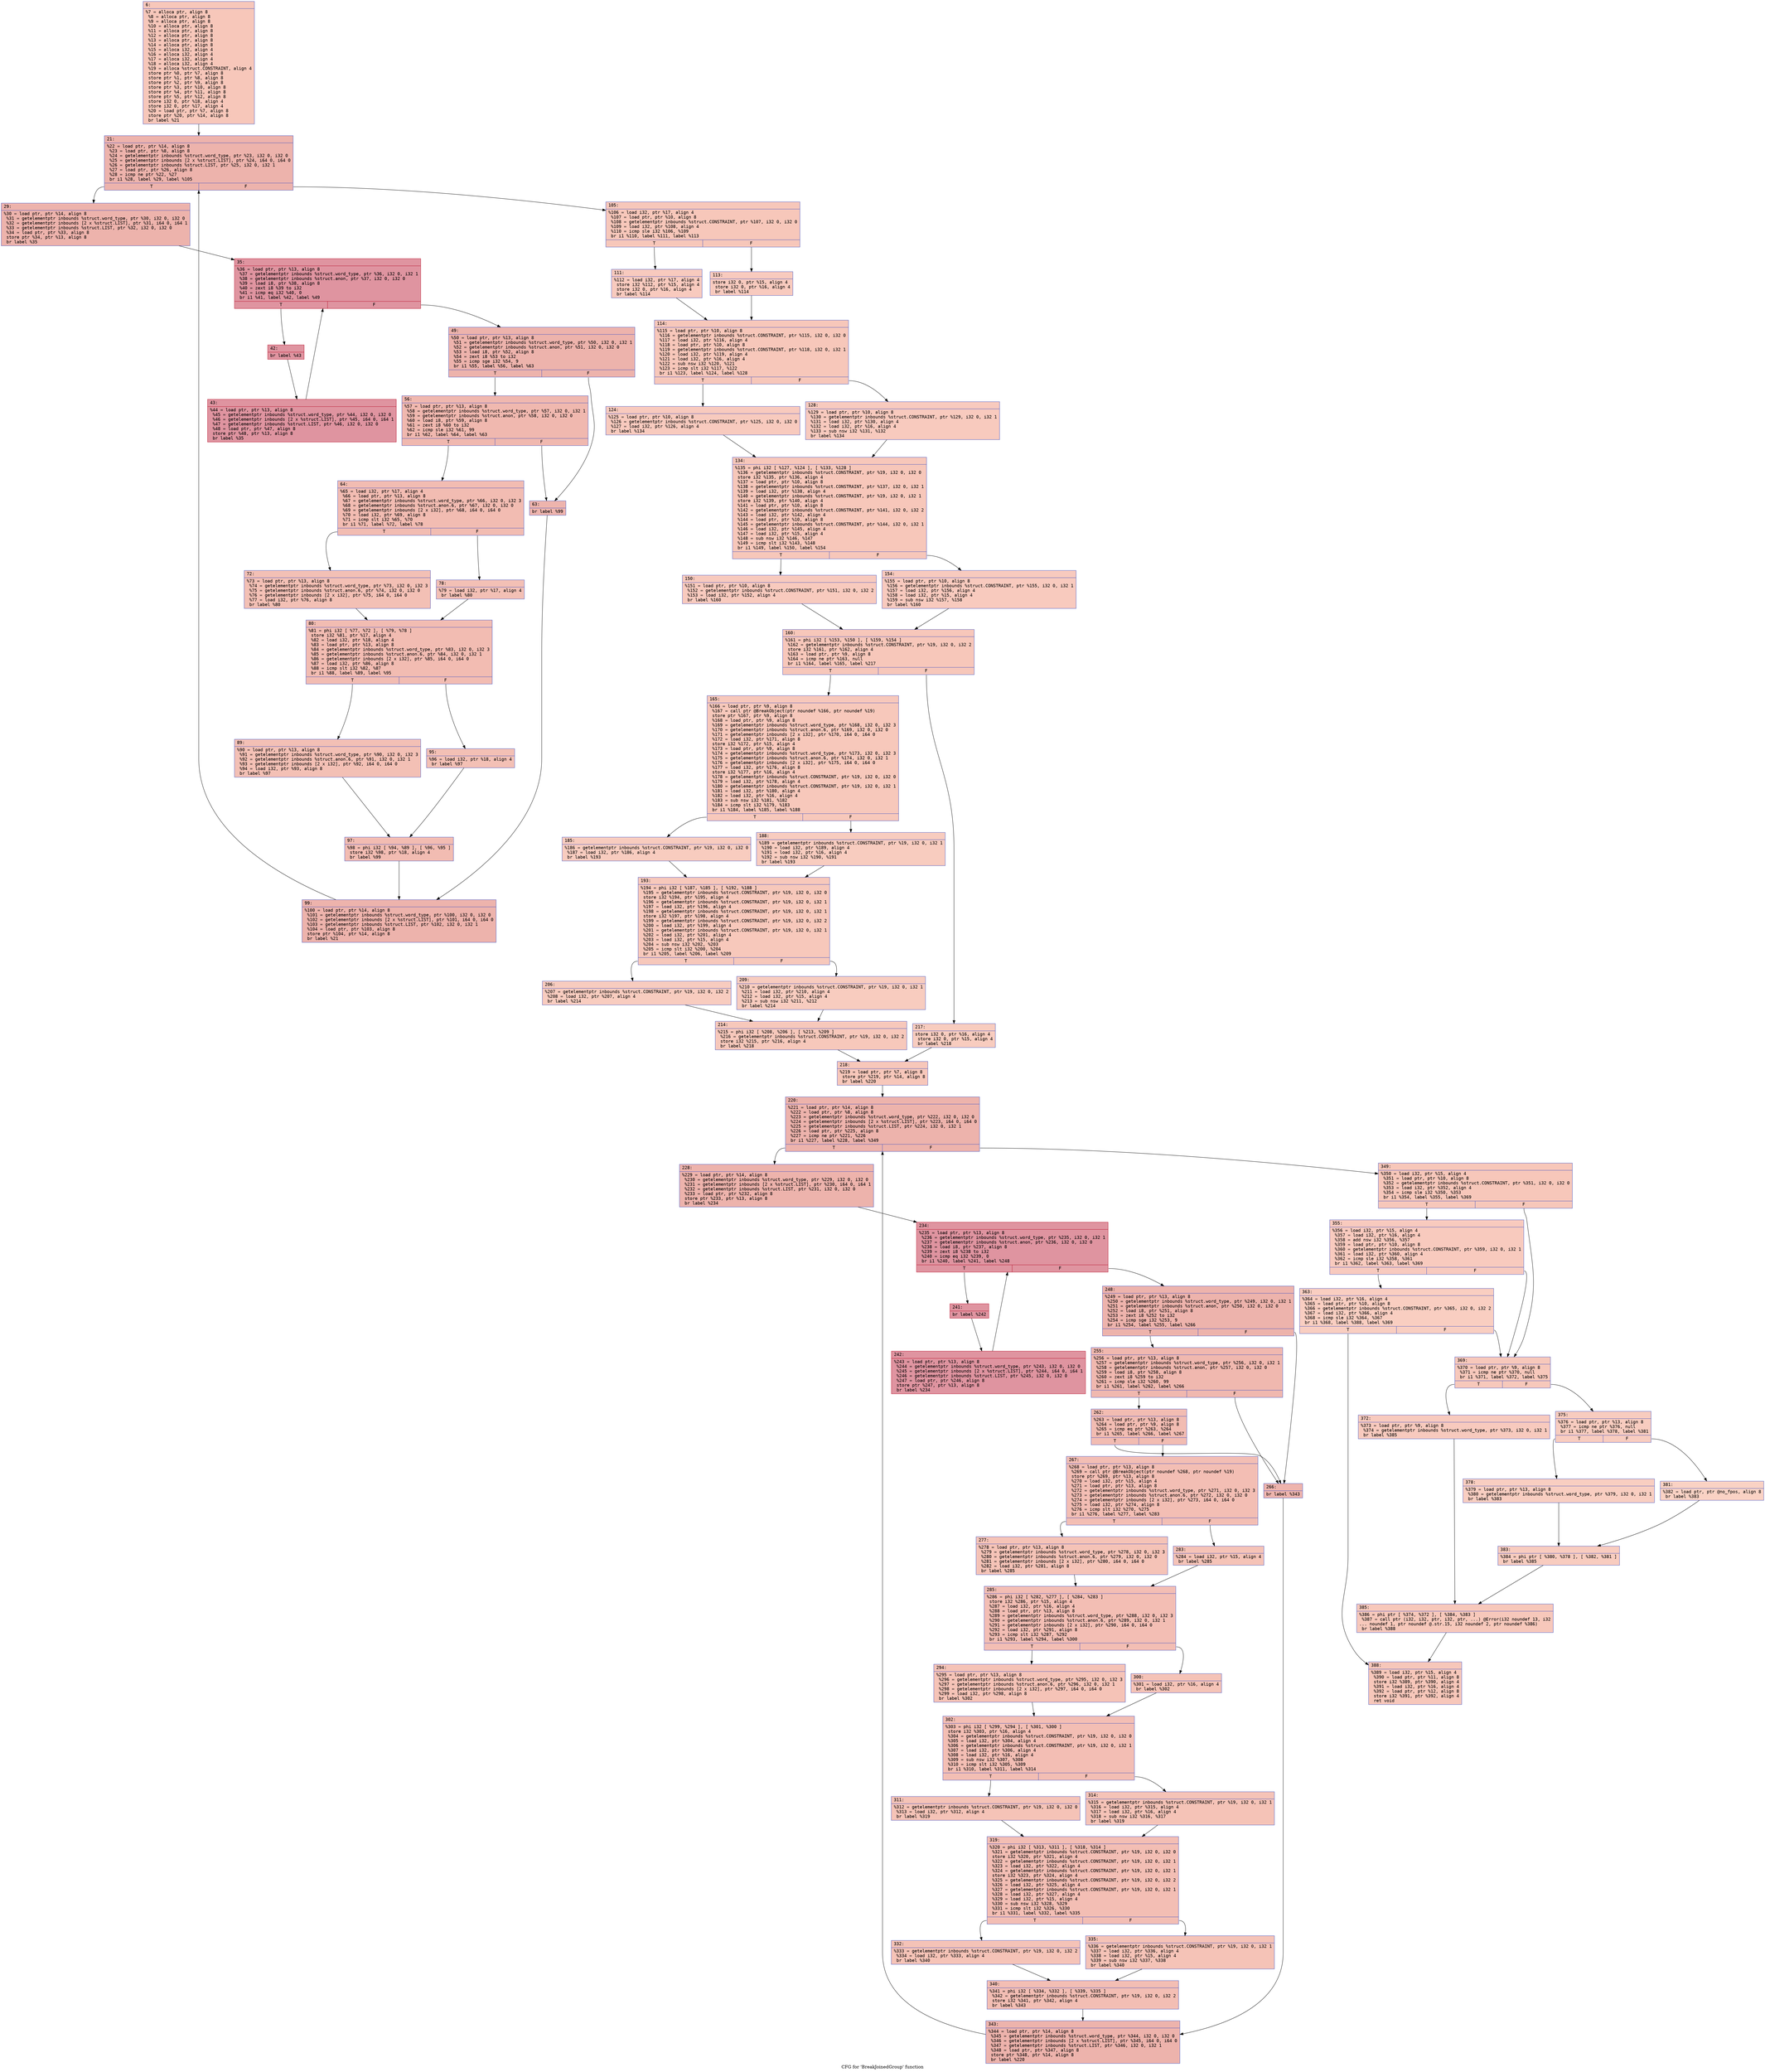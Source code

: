 digraph "CFG for 'BreakJoinedGroup' function" {
	label="CFG for 'BreakJoinedGroup' function";

	Node0x60000397a1c0 [shape=record,color="#3d50c3ff", style=filled, fillcolor="#ec7f6370" fontname="Courier",label="{6:\l|  %7 = alloca ptr, align 8\l  %8 = alloca ptr, align 8\l  %9 = alloca ptr, align 8\l  %10 = alloca ptr, align 8\l  %11 = alloca ptr, align 8\l  %12 = alloca ptr, align 8\l  %13 = alloca ptr, align 8\l  %14 = alloca ptr, align 8\l  %15 = alloca i32, align 4\l  %16 = alloca i32, align 4\l  %17 = alloca i32, align 4\l  %18 = alloca i32, align 4\l  %19 = alloca %struct.CONSTRAINT, align 4\l  store ptr %0, ptr %7, align 8\l  store ptr %1, ptr %8, align 8\l  store ptr %2, ptr %9, align 8\l  store ptr %3, ptr %10, align 8\l  store ptr %4, ptr %11, align 8\l  store ptr %5, ptr %12, align 8\l  store i32 0, ptr %18, align 4\l  store i32 0, ptr %17, align 4\l  %20 = load ptr, ptr %7, align 8\l  store ptr %20, ptr %14, align 8\l  br label %21\l}"];
	Node0x60000397a1c0 -> Node0x60000397a8a0[tooltip="6 -> 21\nProbability 100.00%" ];
	Node0x60000397a8a0 [shape=record,color="#3d50c3ff", style=filled, fillcolor="#d6524470" fontname="Courier",label="{21:\l|  %22 = load ptr, ptr %14, align 8\l  %23 = load ptr, ptr %8, align 8\l  %24 = getelementptr inbounds %struct.word_type, ptr %23, i32 0, i32 0\l  %25 = getelementptr inbounds [2 x %struct.LIST], ptr %24, i64 0, i64 0\l  %26 = getelementptr inbounds %struct.LIST, ptr %25, i32 0, i32 1\l  %27 = load ptr, ptr %26, align 8\l  %28 = icmp ne ptr %22, %27\l  br i1 %28, label %29, label %105\l|{<s0>T|<s1>F}}"];
	Node0x60000397a8a0:s0 -> Node0x60000397a8f0[tooltip="21 -> 29\nProbability 96.88%" ];
	Node0x60000397a8a0:s1 -> Node0x60000397ada0[tooltip="21 -> 105\nProbability 3.12%" ];
	Node0x60000397a8f0 [shape=record,color="#3d50c3ff", style=filled, fillcolor="#d6524470" fontname="Courier",label="{29:\l|  %30 = load ptr, ptr %14, align 8\l  %31 = getelementptr inbounds %struct.word_type, ptr %30, i32 0, i32 0\l  %32 = getelementptr inbounds [2 x %struct.LIST], ptr %31, i64 0, i64 1\l  %33 = getelementptr inbounds %struct.LIST, ptr %32, i32 0, i32 0\l  %34 = load ptr, ptr %33, align 8\l  store ptr %34, ptr %13, align 8\l  br label %35\l}"];
	Node0x60000397a8f0 -> Node0x60000397a940[tooltip="29 -> 35\nProbability 100.00%" ];
	Node0x60000397a940 [shape=record,color="#b70d28ff", style=filled, fillcolor="#b70d2870" fontname="Courier",label="{35:\l|  %36 = load ptr, ptr %13, align 8\l  %37 = getelementptr inbounds %struct.word_type, ptr %36, i32 0, i32 1\l  %38 = getelementptr inbounds %struct.anon, ptr %37, i32 0, i32 0\l  %39 = load i8, ptr %38, align 8\l  %40 = zext i8 %39 to i32\l  %41 = icmp eq i32 %40, 0\l  br i1 %41, label %42, label %49\l|{<s0>T|<s1>F}}"];
	Node0x60000397a940:s0 -> Node0x60000397a990[tooltip="35 -> 42\nProbability 96.88%" ];
	Node0x60000397a940:s1 -> Node0x60000397aa30[tooltip="35 -> 49\nProbability 3.12%" ];
	Node0x60000397a990 [shape=record,color="#b70d28ff", style=filled, fillcolor="#b70d2870" fontname="Courier",label="{42:\l|  br label %43\l}"];
	Node0x60000397a990 -> Node0x60000397a9e0[tooltip="42 -> 43\nProbability 100.00%" ];
	Node0x60000397a9e0 [shape=record,color="#b70d28ff", style=filled, fillcolor="#b70d2870" fontname="Courier",label="{43:\l|  %44 = load ptr, ptr %13, align 8\l  %45 = getelementptr inbounds %struct.word_type, ptr %44, i32 0, i32 0\l  %46 = getelementptr inbounds [2 x %struct.LIST], ptr %45, i64 0, i64 1\l  %47 = getelementptr inbounds %struct.LIST, ptr %46, i32 0, i32 0\l  %48 = load ptr, ptr %47, align 8\l  store ptr %48, ptr %13, align 8\l  br label %35\l}"];
	Node0x60000397a9e0 -> Node0x60000397a940[tooltip="43 -> 35\nProbability 100.00%" ];
	Node0x60000397aa30 [shape=record,color="#3d50c3ff", style=filled, fillcolor="#d6524470" fontname="Courier",label="{49:\l|  %50 = load ptr, ptr %13, align 8\l  %51 = getelementptr inbounds %struct.word_type, ptr %50, i32 0, i32 1\l  %52 = getelementptr inbounds %struct.anon, ptr %51, i32 0, i32 0\l  %53 = load i8, ptr %52, align 8\l  %54 = zext i8 %53 to i32\l  %55 = icmp sge i32 %54, 9\l  br i1 %55, label %56, label %63\l|{<s0>T|<s1>F}}"];
	Node0x60000397aa30:s0 -> Node0x60000397aa80[tooltip="49 -> 56\nProbability 50.00%" ];
	Node0x60000397aa30:s1 -> Node0x60000397aad0[tooltip="49 -> 63\nProbability 50.00%" ];
	Node0x60000397aa80 [shape=record,color="#3d50c3ff", style=filled, fillcolor="#dc5d4a70" fontname="Courier",label="{56:\l|  %57 = load ptr, ptr %13, align 8\l  %58 = getelementptr inbounds %struct.word_type, ptr %57, i32 0, i32 1\l  %59 = getelementptr inbounds %struct.anon, ptr %58, i32 0, i32 0\l  %60 = load i8, ptr %59, align 8\l  %61 = zext i8 %60 to i32\l  %62 = icmp sle i32 %61, 99\l  br i1 %62, label %64, label %63\l|{<s0>T|<s1>F}}"];
	Node0x60000397aa80:s0 -> Node0x60000397ab20[tooltip="56 -> 64\nProbability 50.00%" ];
	Node0x60000397aa80:s1 -> Node0x60000397aad0[tooltip="56 -> 63\nProbability 50.00%" ];
	Node0x60000397aad0 [shape=record,color="#3d50c3ff", style=filled, fillcolor="#d8564670" fontname="Courier",label="{63:\l|  br label %99\l}"];
	Node0x60000397aad0 -> Node0x60000397ad50[tooltip="63 -> 99\nProbability 100.00%" ];
	Node0x60000397ab20 [shape=record,color="#3d50c3ff", style=filled, fillcolor="#e1675170" fontname="Courier",label="{64:\l|  %65 = load i32, ptr %17, align 4\l  %66 = load ptr, ptr %13, align 8\l  %67 = getelementptr inbounds %struct.word_type, ptr %66, i32 0, i32 3\l  %68 = getelementptr inbounds %struct.anon.6, ptr %67, i32 0, i32 0\l  %69 = getelementptr inbounds [2 x i32], ptr %68, i64 0, i64 0\l  %70 = load i32, ptr %69, align 8\l  %71 = icmp slt i32 %65, %70\l  br i1 %71, label %72, label %78\l|{<s0>T|<s1>F}}"];
	Node0x60000397ab20:s0 -> Node0x60000397ab70[tooltip="64 -> 72\nProbability 50.00%" ];
	Node0x60000397ab20:s1 -> Node0x60000397abc0[tooltip="64 -> 78\nProbability 50.00%" ];
	Node0x60000397ab70 [shape=record,color="#3d50c3ff", style=filled, fillcolor="#e5705870" fontname="Courier",label="{72:\l|  %73 = load ptr, ptr %13, align 8\l  %74 = getelementptr inbounds %struct.word_type, ptr %73, i32 0, i32 3\l  %75 = getelementptr inbounds %struct.anon.6, ptr %74, i32 0, i32 0\l  %76 = getelementptr inbounds [2 x i32], ptr %75, i64 0, i64 0\l  %77 = load i32, ptr %76, align 8\l  br label %80\l}"];
	Node0x60000397ab70 -> Node0x60000397ac10[tooltip="72 -> 80\nProbability 100.00%" ];
	Node0x60000397abc0 [shape=record,color="#3d50c3ff", style=filled, fillcolor="#e5705870" fontname="Courier",label="{78:\l|  %79 = load i32, ptr %17, align 4\l  br label %80\l}"];
	Node0x60000397abc0 -> Node0x60000397ac10[tooltip="78 -> 80\nProbability 100.00%" ];
	Node0x60000397ac10 [shape=record,color="#3d50c3ff", style=filled, fillcolor="#e1675170" fontname="Courier",label="{80:\l|  %81 = phi i32 [ %77, %72 ], [ %79, %78 ]\l  store i32 %81, ptr %17, align 4\l  %82 = load i32, ptr %18, align 4\l  %83 = load ptr, ptr %13, align 8\l  %84 = getelementptr inbounds %struct.word_type, ptr %83, i32 0, i32 3\l  %85 = getelementptr inbounds %struct.anon.6, ptr %84, i32 0, i32 1\l  %86 = getelementptr inbounds [2 x i32], ptr %85, i64 0, i64 0\l  %87 = load i32, ptr %86, align 8\l  %88 = icmp slt i32 %82, %87\l  br i1 %88, label %89, label %95\l|{<s0>T|<s1>F}}"];
	Node0x60000397ac10:s0 -> Node0x60000397ac60[tooltip="80 -> 89\nProbability 50.00%" ];
	Node0x60000397ac10:s1 -> Node0x60000397acb0[tooltip="80 -> 95\nProbability 50.00%" ];
	Node0x60000397ac60 [shape=record,color="#3d50c3ff", style=filled, fillcolor="#e5705870" fontname="Courier",label="{89:\l|  %90 = load ptr, ptr %13, align 8\l  %91 = getelementptr inbounds %struct.word_type, ptr %90, i32 0, i32 3\l  %92 = getelementptr inbounds %struct.anon.6, ptr %91, i32 0, i32 1\l  %93 = getelementptr inbounds [2 x i32], ptr %92, i64 0, i64 0\l  %94 = load i32, ptr %93, align 8\l  br label %97\l}"];
	Node0x60000397ac60 -> Node0x60000397ad00[tooltip="89 -> 97\nProbability 100.00%" ];
	Node0x60000397acb0 [shape=record,color="#3d50c3ff", style=filled, fillcolor="#e5705870" fontname="Courier",label="{95:\l|  %96 = load i32, ptr %18, align 4\l  br label %97\l}"];
	Node0x60000397acb0 -> Node0x60000397ad00[tooltip="95 -> 97\nProbability 100.00%" ];
	Node0x60000397ad00 [shape=record,color="#3d50c3ff", style=filled, fillcolor="#e1675170" fontname="Courier",label="{97:\l|  %98 = phi i32 [ %94, %89 ], [ %96, %95 ]\l  store i32 %98, ptr %18, align 4\l  br label %99\l}"];
	Node0x60000397ad00 -> Node0x60000397ad50[tooltip="97 -> 99\nProbability 100.00%" ];
	Node0x60000397ad50 [shape=record,color="#3d50c3ff", style=filled, fillcolor="#d6524470" fontname="Courier",label="{99:\l|  %100 = load ptr, ptr %14, align 8\l  %101 = getelementptr inbounds %struct.word_type, ptr %100, i32 0, i32 0\l  %102 = getelementptr inbounds [2 x %struct.LIST], ptr %101, i64 0, i64 0\l  %103 = getelementptr inbounds %struct.LIST, ptr %102, i32 0, i32 1\l  %104 = load ptr, ptr %103, align 8\l  store ptr %104, ptr %14, align 8\l  br label %21\l}"];
	Node0x60000397ad50 -> Node0x60000397a8a0[tooltip="99 -> 21\nProbability 100.00%" ];
	Node0x60000397ada0 [shape=record,color="#3d50c3ff", style=filled, fillcolor="#ec7f6370" fontname="Courier",label="{105:\l|  %106 = load i32, ptr %17, align 4\l  %107 = load ptr, ptr %10, align 8\l  %108 = getelementptr inbounds %struct.CONSTRAINT, ptr %107, i32 0, i32 0\l  %109 = load i32, ptr %108, align 4\l  %110 = icmp sle i32 %106, %109\l  br i1 %110, label %111, label %113\l|{<s0>T|<s1>F}}"];
	Node0x60000397ada0:s0 -> Node0x60000397adf0[tooltip="105 -> 111\nProbability 50.00%" ];
	Node0x60000397ada0:s1 -> Node0x60000397ae40[tooltip="105 -> 113\nProbability 50.00%" ];
	Node0x60000397adf0 [shape=record,color="#3d50c3ff", style=filled, fillcolor="#ef886b70" fontname="Courier",label="{111:\l|  %112 = load i32, ptr %17, align 4\l  store i32 %112, ptr %15, align 4\l  store i32 0, ptr %16, align 4\l  br label %114\l}"];
	Node0x60000397adf0 -> Node0x60000397ae90[tooltip="111 -> 114\nProbability 100.00%" ];
	Node0x60000397ae40 [shape=record,color="#3d50c3ff", style=filled, fillcolor="#ef886b70" fontname="Courier",label="{113:\l|  store i32 0, ptr %15, align 4\l  store i32 0, ptr %16, align 4\l  br label %114\l}"];
	Node0x60000397ae40 -> Node0x60000397ae90[tooltip="113 -> 114\nProbability 100.00%" ];
	Node0x60000397ae90 [shape=record,color="#3d50c3ff", style=filled, fillcolor="#ec7f6370" fontname="Courier",label="{114:\l|  %115 = load ptr, ptr %10, align 8\l  %116 = getelementptr inbounds %struct.CONSTRAINT, ptr %115, i32 0, i32 0\l  %117 = load i32, ptr %116, align 4\l  %118 = load ptr, ptr %10, align 8\l  %119 = getelementptr inbounds %struct.CONSTRAINT, ptr %118, i32 0, i32 1\l  %120 = load i32, ptr %119, align 4\l  %121 = load i32, ptr %16, align 4\l  %122 = sub nsw i32 %120, %121\l  %123 = icmp slt i32 %117, %122\l  br i1 %123, label %124, label %128\l|{<s0>T|<s1>F}}"];
	Node0x60000397ae90:s0 -> Node0x60000397aee0[tooltip="114 -> 124\nProbability 50.00%" ];
	Node0x60000397ae90:s1 -> Node0x60000397af30[tooltip="114 -> 128\nProbability 50.00%" ];
	Node0x60000397aee0 [shape=record,color="#3d50c3ff", style=filled, fillcolor="#ef886b70" fontname="Courier",label="{124:\l|  %125 = load ptr, ptr %10, align 8\l  %126 = getelementptr inbounds %struct.CONSTRAINT, ptr %125, i32 0, i32 0\l  %127 = load i32, ptr %126, align 4\l  br label %134\l}"];
	Node0x60000397aee0 -> Node0x60000397af80[tooltip="124 -> 134\nProbability 100.00%" ];
	Node0x60000397af30 [shape=record,color="#3d50c3ff", style=filled, fillcolor="#ef886b70" fontname="Courier",label="{128:\l|  %129 = load ptr, ptr %10, align 8\l  %130 = getelementptr inbounds %struct.CONSTRAINT, ptr %129, i32 0, i32 1\l  %131 = load i32, ptr %130, align 4\l  %132 = load i32, ptr %16, align 4\l  %133 = sub nsw i32 %131, %132\l  br label %134\l}"];
	Node0x60000397af30 -> Node0x60000397af80[tooltip="128 -> 134\nProbability 100.00%" ];
	Node0x60000397af80 [shape=record,color="#3d50c3ff", style=filled, fillcolor="#ec7f6370" fontname="Courier",label="{134:\l|  %135 = phi i32 [ %127, %124 ], [ %133, %128 ]\l  %136 = getelementptr inbounds %struct.CONSTRAINT, ptr %19, i32 0, i32 0\l  store i32 %135, ptr %136, align 4\l  %137 = load ptr, ptr %10, align 8\l  %138 = getelementptr inbounds %struct.CONSTRAINT, ptr %137, i32 0, i32 1\l  %139 = load i32, ptr %138, align 4\l  %140 = getelementptr inbounds %struct.CONSTRAINT, ptr %19, i32 0, i32 1\l  store i32 %139, ptr %140, align 4\l  %141 = load ptr, ptr %10, align 8\l  %142 = getelementptr inbounds %struct.CONSTRAINT, ptr %141, i32 0, i32 2\l  %143 = load i32, ptr %142, align 4\l  %144 = load ptr, ptr %10, align 8\l  %145 = getelementptr inbounds %struct.CONSTRAINT, ptr %144, i32 0, i32 1\l  %146 = load i32, ptr %145, align 4\l  %147 = load i32, ptr %15, align 4\l  %148 = sub nsw i32 %146, %147\l  %149 = icmp slt i32 %143, %148\l  br i1 %149, label %150, label %154\l|{<s0>T|<s1>F}}"];
	Node0x60000397af80:s0 -> Node0x60000397afd0[tooltip="134 -> 150\nProbability 50.00%" ];
	Node0x60000397af80:s1 -> Node0x60000397b020[tooltip="134 -> 154\nProbability 50.00%" ];
	Node0x60000397afd0 [shape=record,color="#3d50c3ff", style=filled, fillcolor="#ef886b70" fontname="Courier",label="{150:\l|  %151 = load ptr, ptr %10, align 8\l  %152 = getelementptr inbounds %struct.CONSTRAINT, ptr %151, i32 0, i32 2\l  %153 = load i32, ptr %152, align 4\l  br label %160\l}"];
	Node0x60000397afd0 -> Node0x60000397b070[tooltip="150 -> 160\nProbability 100.00%" ];
	Node0x60000397b020 [shape=record,color="#3d50c3ff", style=filled, fillcolor="#ef886b70" fontname="Courier",label="{154:\l|  %155 = load ptr, ptr %10, align 8\l  %156 = getelementptr inbounds %struct.CONSTRAINT, ptr %155, i32 0, i32 1\l  %157 = load i32, ptr %156, align 4\l  %158 = load i32, ptr %15, align 4\l  %159 = sub nsw i32 %157, %158\l  br label %160\l}"];
	Node0x60000397b020 -> Node0x60000397b070[tooltip="154 -> 160\nProbability 100.00%" ];
	Node0x60000397b070 [shape=record,color="#3d50c3ff", style=filled, fillcolor="#ec7f6370" fontname="Courier",label="{160:\l|  %161 = phi i32 [ %153, %150 ], [ %159, %154 ]\l  %162 = getelementptr inbounds %struct.CONSTRAINT, ptr %19, i32 0, i32 2\l  store i32 %161, ptr %162, align 4\l  %163 = load ptr, ptr %9, align 8\l  %164 = icmp ne ptr %163, null\l  br i1 %164, label %165, label %217\l|{<s0>T|<s1>F}}"];
	Node0x60000397b070:s0 -> Node0x60000397b0c0[tooltip="160 -> 165\nProbability 62.50%" ];
	Node0x60000397b070:s1 -> Node0x60000397b2f0[tooltip="160 -> 217\nProbability 37.50%" ];
	Node0x60000397b0c0 [shape=record,color="#3d50c3ff", style=filled, fillcolor="#ed836670" fontname="Courier",label="{165:\l|  %166 = load ptr, ptr %9, align 8\l  %167 = call ptr @BreakObject(ptr noundef %166, ptr noundef %19)\l  store ptr %167, ptr %9, align 8\l  %168 = load ptr, ptr %9, align 8\l  %169 = getelementptr inbounds %struct.word_type, ptr %168, i32 0, i32 3\l  %170 = getelementptr inbounds %struct.anon.6, ptr %169, i32 0, i32 0\l  %171 = getelementptr inbounds [2 x i32], ptr %170, i64 0, i64 0\l  %172 = load i32, ptr %171, align 8\l  store i32 %172, ptr %15, align 4\l  %173 = load ptr, ptr %9, align 8\l  %174 = getelementptr inbounds %struct.word_type, ptr %173, i32 0, i32 3\l  %175 = getelementptr inbounds %struct.anon.6, ptr %174, i32 0, i32 1\l  %176 = getelementptr inbounds [2 x i32], ptr %175, i64 0, i64 0\l  %177 = load i32, ptr %176, align 8\l  store i32 %177, ptr %16, align 4\l  %178 = getelementptr inbounds %struct.CONSTRAINT, ptr %19, i32 0, i32 0\l  %179 = load i32, ptr %178, align 4\l  %180 = getelementptr inbounds %struct.CONSTRAINT, ptr %19, i32 0, i32 1\l  %181 = load i32, ptr %180, align 4\l  %182 = load i32, ptr %16, align 4\l  %183 = sub nsw i32 %181, %182\l  %184 = icmp slt i32 %179, %183\l  br i1 %184, label %185, label %188\l|{<s0>T|<s1>F}}"];
	Node0x60000397b0c0:s0 -> Node0x60000397b110[tooltip="165 -> 185\nProbability 50.00%" ];
	Node0x60000397b0c0:s1 -> Node0x60000397b160[tooltip="165 -> 188\nProbability 50.00%" ];
	Node0x60000397b110 [shape=record,color="#3d50c3ff", style=filled, fillcolor="#f08b6e70" fontname="Courier",label="{185:\l|  %186 = getelementptr inbounds %struct.CONSTRAINT, ptr %19, i32 0, i32 0\l  %187 = load i32, ptr %186, align 4\l  br label %193\l}"];
	Node0x60000397b110 -> Node0x60000397b1b0[tooltip="185 -> 193\nProbability 100.00%" ];
	Node0x60000397b160 [shape=record,color="#3d50c3ff", style=filled, fillcolor="#f08b6e70" fontname="Courier",label="{188:\l|  %189 = getelementptr inbounds %struct.CONSTRAINT, ptr %19, i32 0, i32 1\l  %190 = load i32, ptr %189, align 4\l  %191 = load i32, ptr %16, align 4\l  %192 = sub nsw i32 %190, %191\l  br label %193\l}"];
	Node0x60000397b160 -> Node0x60000397b1b0[tooltip="188 -> 193\nProbability 100.00%" ];
	Node0x60000397b1b0 [shape=record,color="#3d50c3ff", style=filled, fillcolor="#ed836670" fontname="Courier",label="{193:\l|  %194 = phi i32 [ %187, %185 ], [ %192, %188 ]\l  %195 = getelementptr inbounds %struct.CONSTRAINT, ptr %19, i32 0, i32 0\l  store i32 %194, ptr %195, align 4\l  %196 = getelementptr inbounds %struct.CONSTRAINT, ptr %19, i32 0, i32 1\l  %197 = load i32, ptr %196, align 4\l  %198 = getelementptr inbounds %struct.CONSTRAINT, ptr %19, i32 0, i32 1\l  store i32 %197, ptr %198, align 4\l  %199 = getelementptr inbounds %struct.CONSTRAINT, ptr %19, i32 0, i32 2\l  %200 = load i32, ptr %199, align 4\l  %201 = getelementptr inbounds %struct.CONSTRAINT, ptr %19, i32 0, i32 1\l  %202 = load i32, ptr %201, align 4\l  %203 = load i32, ptr %15, align 4\l  %204 = sub nsw i32 %202, %203\l  %205 = icmp slt i32 %200, %204\l  br i1 %205, label %206, label %209\l|{<s0>T|<s1>F}}"];
	Node0x60000397b1b0:s0 -> Node0x60000397b200[tooltip="193 -> 206\nProbability 50.00%" ];
	Node0x60000397b1b0:s1 -> Node0x60000397b250[tooltip="193 -> 209\nProbability 50.00%" ];
	Node0x60000397b200 [shape=record,color="#3d50c3ff", style=filled, fillcolor="#f08b6e70" fontname="Courier",label="{206:\l|  %207 = getelementptr inbounds %struct.CONSTRAINT, ptr %19, i32 0, i32 2\l  %208 = load i32, ptr %207, align 4\l  br label %214\l}"];
	Node0x60000397b200 -> Node0x60000397b2a0[tooltip="206 -> 214\nProbability 100.00%" ];
	Node0x60000397b250 [shape=record,color="#3d50c3ff", style=filled, fillcolor="#f08b6e70" fontname="Courier",label="{209:\l|  %210 = getelementptr inbounds %struct.CONSTRAINT, ptr %19, i32 0, i32 1\l  %211 = load i32, ptr %210, align 4\l  %212 = load i32, ptr %15, align 4\l  %213 = sub nsw i32 %211, %212\l  br label %214\l}"];
	Node0x60000397b250 -> Node0x60000397b2a0[tooltip="209 -> 214\nProbability 100.00%" ];
	Node0x60000397b2a0 [shape=record,color="#3d50c3ff", style=filled, fillcolor="#ed836670" fontname="Courier",label="{214:\l|  %215 = phi i32 [ %208, %206 ], [ %213, %209 ]\l  %216 = getelementptr inbounds %struct.CONSTRAINT, ptr %19, i32 0, i32 2\l  store i32 %215, ptr %216, align 4\l  br label %218\l}"];
	Node0x60000397b2a0 -> Node0x60000397b340[tooltip="214 -> 218\nProbability 100.00%" ];
	Node0x60000397b2f0 [shape=record,color="#3d50c3ff", style=filled, fillcolor="#f08b6e70" fontname="Courier",label="{217:\l|  store i32 0, ptr %16, align 4\l  store i32 0, ptr %15, align 4\l  br label %218\l}"];
	Node0x60000397b2f0 -> Node0x60000397b340[tooltip="217 -> 218\nProbability 100.00%" ];
	Node0x60000397b340 [shape=record,color="#3d50c3ff", style=filled, fillcolor="#ec7f6370" fontname="Courier",label="{218:\l|  %219 = load ptr, ptr %7, align 8\l  store ptr %219, ptr %14, align 8\l  br label %220\l}"];
	Node0x60000397b340 -> Node0x60000397b390[tooltip="218 -> 220\nProbability 100.00%" ];
	Node0x60000397b390 [shape=record,color="#3d50c3ff", style=filled, fillcolor="#d6524470" fontname="Courier",label="{220:\l|  %221 = load ptr, ptr %14, align 8\l  %222 = load ptr, ptr %8, align 8\l  %223 = getelementptr inbounds %struct.word_type, ptr %222, i32 0, i32 0\l  %224 = getelementptr inbounds [2 x %struct.LIST], ptr %223, i64 0, i64 0\l  %225 = getelementptr inbounds %struct.LIST, ptr %224, i32 0, i32 1\l  %226 = load ptr, ptr %225, align 8\l  %227 = icmp ne ptr %221, %226\l  br i1 %227, label %228, label %349\l|{<s0>T|<s1>F}}"];
	Node0x60000397b390:s0 -> Node0x60000397b3e0[tooltip="220 -> 228\nProbability 96.88%" ];
	Node0x60000397b390:s1 -> Node0x60000397bac0[tooltip="220 -> 349\nProbability 3.12%" ];
	Node0x60000397b3e0 [shape=record,color="#3d50c3ff", style=filled, fillcolor="#d6524470" fontname="Courier",label="{228:\l|  %229 = load ptr, ptr %14, align 8\l  %230 = getelementptr inbounds %struct.word_type, ptr %229, i32 0, i32 0\l  %231 = getelementptr inbounds [2 x %struct.LIST], ptr %230, i64 0, i64 1\l  %232 = getelementptr inbounds %struct.LIST, ptr %231, i32 0, i32 0\l  %233 = load ptr, ptr %232, align 8\l  store ptr %233, ptr %13, align 8\l  br label %234\l}"];
	Node0x60000397b3e0 -> Node0x60000397b430[tooltip="228 -> 234\nProbability 100.00%" ];
	Node0x60000397b430 [shape=record,color="#b70d28ff", style=filled, fillcolor="#b70d2870" fontname="Courier",label="{234:\l|  %235 = load ptr, ptr %13, align 8\l  %236 = getelementptr inbounds %struct.word_type, ptr %235, i32 0, i32 1\l  %237 = getelementptr inbounds %struct.anon, ptr %236, i32 0, i32 0\l  %238 = load i8, ptr %237, align 8\l  %239 = zext i8 %238 to i32\l  %240 = icmp eq i32 %239, 0\l  br i1 %240, label %241, label %248\l|{<s0>T|<s1>F}}"];
	Node0x60000397b430:s0 -> Node0x60000397b480[tooltip="234 -> 241\nProbability 96.88%" ];
	Node0x60000397b430:s1 -> Node0x60000397b520[tooltip="234 -> 248\nProbability 3.12%" ];
	Node0x60000397b480 [shape=record,color="#b70d28ff", style=filled, fillcolor="#b70d2870" fontname="Courier",label="{241:\l|  br label %242\l}"];
	Node0x60000397b480 -> Node0x60000397b4d0[tooltip="241 -> 242\nProbability 100.00%" ];
	Node0x60000397b4d0 [shape=record,color="#b70d28ff", style=filled, fillcolor="#b70d2870" fontname="Courier",label="{242:\l|  %243 = load ptr, ptr %13, align 8\l  %244 = getelementptr inbounds %struct.word_type, ptr %243, i32 0, i32 0\l  %245 = getelementptr inbounds [2 x %struct.LIST], ptr %244, i64 0, i64 1\l  %246 = getelementptr inbounds %struct.LIST, ptr %245, i32 0, i32 0\l  %247 = load ptr, ptr %246, align 8\l  store ptr %247, ptr %13, align 8\l  br label %234\l}"];
	Node0x60000397b4d0 -> Node0x60000397b430[tooltip="242 -> 234\nProbability 100.00%" ];
	Node0x60000397b520 [shape=record,color="#3d50c3ff", style=filled, fillcolor="#d6524470" fontname="Courier",label="{248:\l|  %249 = load ptr, ptr %13, align 8\l  %250 = getelementptr inbounds %struct.word_type, ptr %249, i32 0, i32 1\l  %251 = getelementptr inbounds %struct.anon, ptr %250, i32 0, i32 0\l  %252 = load i8, ptr %251, align 8\l  %253 = zext i8 %252 to i32\l  %254 = icmp sge i32 %253, 9\l  br i1 %254, label %255, label %266\l|{<s0>T|<s1>F}}"];
	Node0x60000397b520:s0 -> Node0x60000397b570[tooltip="248 -> 255\nProbability 50.00%" ];
	Node0x60000397b520:s1 -> Node0x60000397b610[tooltip="248 -> 266\nProbability 50.00%" ];
	Node0x60000397b570 [shape=record,color="#3d50c3ff", style=filled, fillcolor="#dc5d4a70" fontname="Courier",label="{255:\l|  %256 = load ptr, ptr %13, align 8\l  %257 = getelementptr inbounds %struct.word_type, ptr %256, i32 0, i32 1\l  %258 = getelementptr inbounds %struct.anon, ptr %257, i32 0, i32 0\l  %259 = load i8, ptr %258, align 8\l  %260 = zext i8 %259 to i32\l  %261 = icmp sle i32 %260, 99\l  br i1 %261, label %262, label %266\l|{<s0>T|<s1>F}}"];
	Node0x60000397b570:s0 -> Node0x60000397b5c0[tooltip="255 -> 262\nProbability 50.00%" ];
	Node0x60000397b570:s1 -> Node0x60000397b610[tooltip="255 -> 266\nProbability 50.00%" ];
	Node0x60000397b5c0 [shape=record,color="#3d50c3ff", style=filled, fillcolor="#e1675170" fontname="Courier",label="{262:\l|  %263 = load ptr, ptr %13, align 8\l  %264 = load ptr, ptr %9, align 8\l  %265 = icmp eq ptr %263, %264\l  br i1 %265, label %266, label %267\l|{<s0>T|<s1>F}}"];
	Node0x60000397b5c0:s0 -> Node0x60000397b610[tooltip="262 -> 266\nProbability 37.50%" ];
	Node0x60000397b5c0:s1 -> Node0x60000397b660[tooltip="262 -> 267\nProbability 62.50%" ];
	Node0x60000397b610 [shape=record,color="#3d50c3ff", style=filled, fillcolor="#d8564670" fontname="Courier",label="{266:\l|  br label %343\l}"];
	Node0x60000397b610 -> Node0x60000397ba70[tooltip="266 -> 343\nProbability 100.00%" ];
	Node0x60000397b660 [shape=record,color="#3d50c3ff", style=filled, fillcolor="#e36c5570" fontname="Courier",label="{267:\l|  %268 = load ptr, ptr %13, align 8\l  %269 = call ptr @BreakObject(ptr noundef %268, ptr noundef %19)\l  store ptr %269, ptr %13, align 8\l  %270 = load i32, ptr %15, align 4\l  %271 = load ptr, ptr %13, align 8\l  %272 = getelementptr inbounds %struct.word_type, ptr %271, i32 0, i32 3\l  %273 = getelementptr inbounds %struct.anon.6, ptr %272, i32 0, i32 0\l  %274 = getelementptr inbounds [2 x i32], ptr %273, i64 0, i64 0\l  %275 = load i32, ptr %274, align 8\l  %276 = icmp slt i32 %270, %275\l  br i1 %276, label %277, label %283\l|{<s0>T|<s1>F}}"];
	Node0x60000397b660:s0 -> Node0x60000397b6b0[tooltip="267 -> 277\nProbability 50.00%" ];
	Node0x60000397b660:s1 -> Node0x60000397b700[tooltip="267 -> 283\nProbability 50.00%" ];
	Node0x60000397b6b0 [shape=record,color="#3d50c3ff", style=filled, fillcolor="#e8765c70" fontname="Courier",label="{277:\l|  %278 = load ptr, ptr %13, align 8\l  %279 = getelementptr inbounds %struct.word_type, ptr %278, i32 0, i32 3\l  %280 = getelementptr inbounds %struct.anon.6, ptr %279, i32 0, i32 0\l  %281 = getelementptr inbounds [2 x i32], ptr %280, i64 0, i64 0\l  %282 = load i32, ptr %281, align 8\l  br label %285\l}"];
	Node0x60000397b6b0 -> Node0x60000397b750[tooltip="277 -> 285\nProbability 100.00%" ];
	Node0x60000397b700 [shape=record,color="#3d50c3ff", style=filled, fillcolor="#e8765c70" fontname="Courier",label="{283:\l|  %284 = load i32, ptr %15, align 4\l  br label %285\l}"];
	Node0x60000397b700 -> Node0x60000397b750[tooltip="283 -> 285\nProbability 100.00%" ];
	Node0x60000397b750 [shape=record,color="#3d50c3ff", style=filled, fillcolor="#e36c5570" fontname="Courier",label="{285:\l|  %286 = phi i32 [ %282, %277 ], [ %284, %283 ]\l  store i32 %286, ptr %15, align 4\l  %287 = load i32, ptr %16, align 4\l  %288 = load ptr, ptr %13, align 8\l  %289 = getelementptr inbounds %struct.word_type, ptr %288, i32 0, i32 3\l  %290 = getelementptr inbounds %struct.anon.6, ptr %289, i32 0, i32 1\l  %291 = getelementptr inbounds [2 x i32], ptr %290, i64 0, i64 0\l  %292 = load i32, ptr %291, align 8\l  %293 = icmp slt i32 %287, %292\l  br i1 %293, label %294, label %300\l|{<s0>T|<s1>F}}"];
	Node0x60000397b750:s0 -> Node0x60000397b7a0[tooltip="285 -> 294\nProbability 50.00%" ];
	Node0x60000397b750:s1 -> Node0x60000397b7f0[tooltip="285 -> 300\nProbability 50.00%" ];
	Node0x60000397b7a0 [shape=record,color="#3d50c3ff", style=filled, fillcolor="#e8765c70" fontname="Courier",label="{294:\l|  %295 = load ptr, ptr %13, align 8\l  %296 = getelementptr inbounds %struct.word_type, ptr %295, i32 0, i32 3\l  %297 = getelementptr inbounds %struct.anon.6, ptr %296, i32 0, i32 1\l  %298 = getelementptr inbounds [2 x i32], ptr %297, i64 0, i64 0\l  %299 = load i32, ptr %298, align 8\l  br label %302\l}"];
	Node0x60000397b7a0 -> Node0x60000397b840[tooltip="294 -> 302\nProbability 100.00%" ];
	Node0x60000397b7f0 [shape=record,color="#3d50c3ff", style=filled, fillcolor="#e8765c70" fontname="Courier",label="{300:\l|  %301 = load i32, ptr %16, align 4\l  br label %302\l}"];
	Node0x60000397b7f0 -> Node0x60000397b840[tooltip="300 -> 302\nProbability 100.00%" ];
	Node0x60000397b840 [shape=record,color="#3d50c3ff", style=filled, fillcolor="#e36c5570" fontname="Courier",label="{302:\l|  %303 = phi i32 [ %299, %294 ], [ %301, %300 ]\l  store i32 %303, ptr %16, align 4\l  %304 = getelementptr inbounds %struct.CONSTRAINT, ptr %19, i32 0, i32 0\l  %305 = load i32, ptr %304, align 4\l  %306 = getelementptr inbounds %struct.CONSTRAINT, ptr %19, i32 0, i32 1\l  %307 = load i32, ptr %306, align 4\l  %308 = load i32, ptr %16, align 4\l  %309 = sub nsw i32 %307, %308\l  %310 = icmp slt i32 %305, %309\l  br i1 %310, label %311, label %314\l|{<s0>T|<s1>F}}"];
	Node0x60000397b840:s0 -> Node0x60000397b890[tooltip="302 -> 311\nProbability 50.00%" ];
	Node0x60000397b840:s1 -> Node0x60000397b8e0[tooltip="302 -> 314\nProbability 50.00%" ];
	Node0x60000397b890 [shape=record,color="#3d50c3ff", style=filled, fillcolor="#e8765c70" fontname="Courier",label="{311:\l|  %312 = getelementptr inbounds %struct.CONSTRAINT, ptr %19, i32 0, i32 0\l  %313 = load i32, ptr %312, align 4\l  br label %319\l}"];
	Node0x60000397b890 -> Node0x60000397b930[tooltip="311 -> 319\nProbability 100.00%" ];
	Node0x60000397b8e0 [shape=record,color="#3d50c3ff", style=filled, fillcolor="#e8765c70" fontname="Courier",label="{314:\l|  %315 = getelementptr inbounds %struct.CONSTRAINT, ptr %19, i32 0, i32 1\l  %316 = load i32, ptr %315, align 4\l  %317 = load i32, ptr %16, align 4\l  %318 = sub nsw i32 %316, %317\l  br label %319\l}"];
	Node0x60000397b8e0 -> Node0x60000397b930[tooltip="314 -> 319\nProbability 100.00%" ];
	Node0x60000397b930 [shape=record,color="#3d50c3ff", style=filled, fillcolor="#e36c5570" fontname="Courier",label="{319:\l|  %320 = phi i32 [ %313, %311 ], [ %318, %314 ]\l  %321 = getelementptr inbounds %struct.CONSTRAINT, ptr %19, i32 0, i32 0\l  store i32 %320, ptr %321, align 4\l  %322 = getelementptr inbounds %struct.CONSTRAINT, ptr %19, i32 0, i32 1\l  %323 = load i32, ptr %322, align 4\l  %324 = getelementptr inbounds %struct.CONSTRAINT, ptr %19, i32 0, i32 1\l  store i32 %323, ptr %324, align 4\l  %325 = getelementptr inbounds %struct.CONSTRAINT, ptr %19, i32 0, i32 2\l  %326 = load i32, ptr %325, align 4\l  %327 = getelementptr inbounds %struct.CONSTRAINT, ptr %19, i32 0, i32 1\l  %328 = load i32, ptr %327, align 4\l  %329 = load i32, ptr %15, align 4\l  %330 = sub nsw i32 %328, %329\l  %331 = icmp slt i32 %326, %330\l  br i1 %331, label %332, label %335\l|{<s0>T|<s1>F}}"];
	Node0x60000397b930:s0 -> Node0x60000397b980[tooltip="319 -> 332\nProbability 50.00%" ];
	Node0x60000397b930:s1 -> Node0x60000397b9d0[tooltip="319 -> 335\nProbability 50.00%" ];
	Node0x60000397b980 [shape=record,color="#3d50c3ff", style=filled, fillcolor="#e8765c70" fontname="Courier",label="{332:\l|  %333 = getelementptr inbounds %struct.CONSTRAINT, ptr %19, i32 0, i32 2\l  %334 = load i32, ptr %333, align 4\l  br label %340\l}"];
	Node0x60000397b980 -> Node0x60000397ba20[tooltip="332 -> 340\nProbability 100.00%" ];
	Node0x60000397b9d0 [shape=record,color="#3d50c3ff", style=filled, fillcolor="#e8765c70" fontname="Courier",label="{335:\l|  %336 = getelementptr inbounds %struct.CONSTRAINT, ptr %19, i32 0, i32 1\l  %337 = load i32, ptr %336, align 4\l  %338 = load i32, ptr %15, align 4\l  %339 = sub nsw i32 %337, %338\l  br label %340\l}"];
	Node0x60000397b9d0 -> Node0x60000397ba20[tooltip="335 -> 340\nProbability 100.00%" ];
	Node0x60000397ba20 [shape=record,color="#3d50c3ff", style=filled, fillcolor="#e36c5570" fontname="Courier",label="{340:\l|  %341 = phi i32 [ %334, %332 ], [ %339, %335 ]\l  %342 = getelementptr inbounds %struct.CONSTRAINT, ptr %19, i32 0, i32 2\l  store i32 %341, ptr %342, align 4\l  br label %343\l}"];
	Node0x60000397ba20 -> Node0x60000397ba70[tooltip="340 -> 343\nProbability 100.00%" ];
	Node0x60000397ba70 [shape=record,color="#3d50c3ff", style=filled, fillcolor="#d6524470" fontname="Courier",label="{343:\l|  %344 = load ptr, ptr %14, align 8\l  %345 = getelementptr inbounds %struct.word_type, ptr %344, i32 0, i32 0\l  %346 = getelementptr inbounds [2 x %struct.LIST], ptr %345, i64 0, i64 0\l  %347 = getelementptr inbounds %struct.LIST, ptr %346, i32 0, i32 1\l  %348 = load ptr, ptr %347, align 8\l  store ptr %348, ptr %14, align 8\l  br label %220\l}"];
	Node0x60000397ba70 -> Node0x60000397b390[tooltip="343 -> 220\nProbability 100.00%" ];
	Node0x60000397bac0 [shape=record,color="#3d50c3ff", style=filled, fillcolor="#ec7f6370" fontname="Courier",label="{349:\l|  %350 = load i32, ptr %15, align 4\l  %351 = load ptr, ptr %10, align 8\l  %352 = getelementptr inbounds %struct.CONSTRAINT, ptr %351, i32 0, i32 0\l  %353 = load i32, ptr %352, align 4\l  %354 = icmp sle i32 %350, %353\l  br i1 %354, label %355, label %369\l|{<s0>T|<s1>F}}"];
	Node0x60000397bac0:s0 -> Node0x60000397bb10[tooltip="349 -> 355\nProbability 50.00%" ];
	Node0x60000397bac0:s1 -> Node0x60000397bbb0[tooltip="349 -> 369\nProbability 50.00%" ];
	Node0x60000397bb10 [shape=record,color="#3d50c3ff", style=filled, fillcolor="#ef886b70" fontname="Courier",label="{355:\l|  %356 = load i32, ptr %15, align 4\l  %357 = load i32, ptr %16, align 4\l  %358 = add nsw i32 %356, %357\l  %359 = load ptr, ptr %10, align 8\l  %360 = getelementptr inbounds %struct.CONSTRAINT, ptr %359, i32 0, i32 1\l  %361 = load i32, ptr %360, align 4\l  %362 = icmp sle i32 %358, %361\l  br i1 %362, label %363, label %369\l|{<s0>T|<s1>F}}"];
	Node0x60000397bb10:s0 -> Node0x60000397bb60[tooltip="355 -> 363\nProbability 50.00%" ];
	Node0x60000397bb10:s1 -> Node0x60000397bbb0[tooltip="355 -> 369\nProbability 50.00%" ];
	Node0x60000397bb60 [shape=record,color="#3d50c3ff", style=filled, fillcolor="#f2907270" fontname="Courier",label="{363:\l|  %364 = load i32, ptr %16, align 4\l  %365 = load ptr, ptr %10, align 8\l  %366 = getelementptr inbounds %struct.CONSTRAINT, ptr %365, i32 0, i32 2\l  %367 = load i32, ptr %366, align 4\l  %368 = icmp sle i32 %364, %367\l  br i1 %368, label %388, label %369\l|{<s0>T|<s1>F}}"];
	Node0x60000397bb60:s0 -> Node0x60000397bde0[tooltip="363 -> 388\nProbability 50.00%" ];
	Node0x60000397bb60:s1 -> Node0x60000397bbb0[tooltip="363 -> 369\nProbability 50.00%" ];
	Node0x60000397bbb0 [shape=record,color="#3d50c3ff", style=filled, fillcolor="#ed836670" fontname="Courier",label="{369:\l|  %370 = load ptr, ptr %9, align 8\l  %371 = icmp ne ptr %370, null\l  br i1 %371, label %372, label %375\l|{<s0>T|<s1>F}}"];
	Node0x60000397bbb0:s0 -> Node0x60000397bc00[tooltip="369 -> 372\nProbability 62.50%" ];
	Node0x60000397bbb0:s1 -> Node0x60000397bc50[tooltip="369 -> 375\nProbability 37.50%" ];
	Node0x60000397bc00 [shape=record,color="#3d50c3ff", style=filled, fillcolor="#ef886b70" fontname="Courier",label="{372:\l|  %373 = load ptr, ptr %9, align 8\l  %374 = getelementptr inbounds %struct.word_type, ptr %373, i32 0, i32 1\l  br label %385\l}"];
	Node0x60000397bc00 -> Node0x60000397bd90[tooltip="372 -> 385\nProbability 100.00%" ];
	Node0x60000397bc50 [shape=record,color="#3d50c3ff", style=filled, fillcolor="#f08b6e70" fontname="Courier",label="{375:\l|  %376 = load ptr, ptr %13, align 8\l  %377 = icmp ne ptr %376, null\l  br i1 %377, label %378, label %381\l|{<s0>T|<s1>F}}"];
	Node0x60000397bc50:s0 -> Node0x60000397bca0[tooltip="375 -> 378\nProbability 62.50%" ];
	Node0x60000397bc50:s1 -> Node0x60000397bcf0[tooltip="375 -> 381\nProbability 37.50%" ];
	Node0x60000397bca0 [shape=record,color="#3d50c3ff", style=filled, fillcolor="#f2907270" fontname="Courier",label="{378:\l|  %379 = load ptr, ptr %13, align 8\l  %380 = getelementptr inbounds %struct.word_type, ptr %379, i32 0, i32 1\l  br label %383\l}"];
	Node0x60000397bca0 -> Node0x60000397bd40[tooltip="378 -> 383\nProbability 100.00%" ];
	Node0x60000397bcf0 [shape=record,color="#3d50c3ff", style=filled, fillcolor="#f4987a70" fontname="Courier",label="{381:\l|  %382 = load ptr, ptr @no_fpos, align 8\l  br label %383\l}"];
	Node0x60000397bcf0 -> Node0x60000397bd40[tooltip="381 -> 383\nProbability 100.00%" ];
	Node0x60000397bd40 [shape=record,color="#3d50c3ff", style=filled, fillcolor="#f08b6e70" fontname="Courier",label="{383:\l|  %384 = phi ptr [ %380, %378 ], [ %382, %381 ]\l  br label %385\l}"];
	Node0x60000397bd40 -> Node0x60000397bd90[tooltip="383 -> 385\nProbability 100.00%" ];
	Node0x60000397bd90 [shape=record,color="#3d50c3ff", style=filled, fillcolor="#ed836670" fontname="Courier",label="{385:\l|  %386 = phi ptr [ %374, %372 ], [ %384, %383 ]\l  %387 = call ptr (i32, i32, ptr, i32, ptr, ...) @Error(i32 noundef 13, i32\l... noundef 1, ptr noundef @.str.15, i32 noundef 2, ptr noundef %386)\l  br label %388\l}"];
	Node0x60000397bd90 -> Node0x60000397bde0[tooltip="385 -> 388\nProbability 100.00%" ];
	Node0x60000397bde0 [shape=record,color="#3d50c3ff", style=filled, fillcolor="#ec7f6370" fontname="Courier",label="{388:\l|  %389 = load i32, ptr %15, align 4\l  %390 = load ptr, ptr %11, align 8\l  store i32 %389, ptr %390, align 4\l  %391 = load i32, ptr %16, align 4\l  %392 = load ptr, ptr %12, align 8\l  store i32 %391, ptr %392, align 4\l  ret void\l}"];
}
